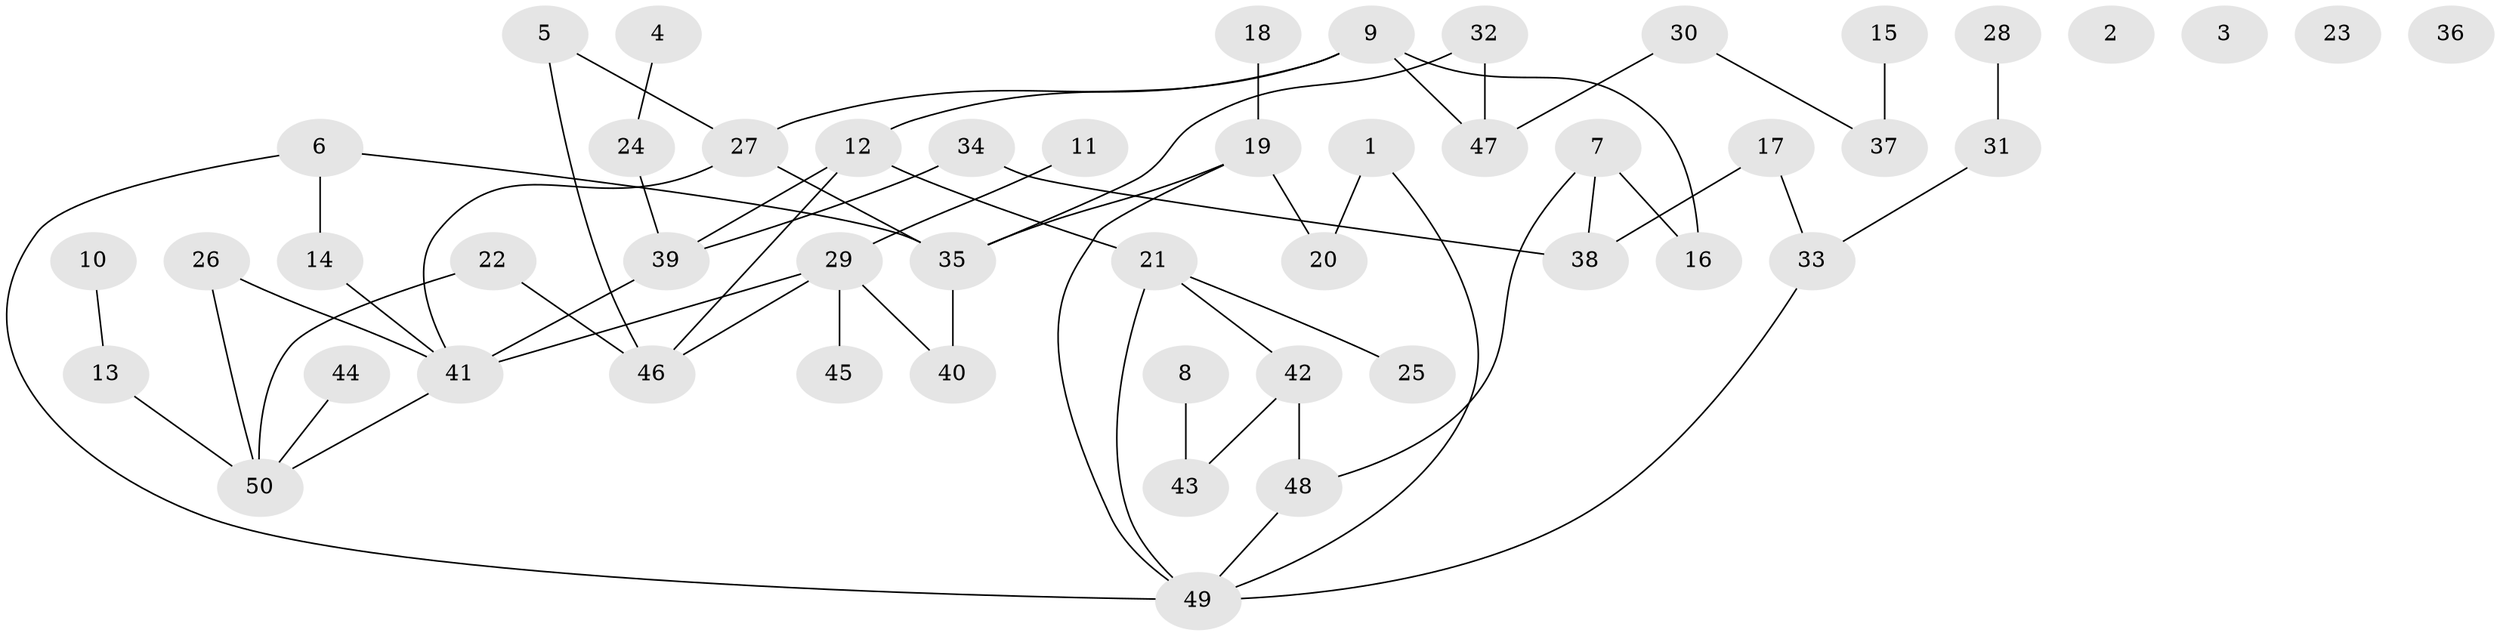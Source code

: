 // Generated by graph-tools (version 1.1) at 2025/49/03/09/25 03:49:12]
// undirected, 50 vertices, 60 edges
graph export_dot {
graph [start="1"]
  node [color=gray90,style=filled];
  1;
  2;
  3;
  4;
  5;
  6;
  7;
  8;
  9;
  10;
  11;
  12;
  13;
  14;
  15;
  16;
  17;
  18;
  19;
  20;
  21;
  22;
  23;
  24;
  25;
  26;
  27;
  28;
  29;
  30;
  31;
  32;
  33;
  34;
  35;
  36;
  37;
  38;
  39;
  40;
  41;
  42;
  43;
  44;
  45;
  46;
  47;
  48;
  49;
  50;
  1 -- 20;
  1 -- 49;
  4 -- 24;
  5 -- 27;
  5 -- 46;
  6 -- 14;
  6 -- 35;
  6 -- 49;
  7 -- 16;
  7 -- 38;
  7 -- 48;
  8 -- 43;
  9 -- 12;
  9 -- 16;
  9 -- 27;
  9 -- 47;
  10 -- 13;
  11 -- 29;
  12 -- 21;
  12 -- 39;
  12 -- 46;
  13 -- 50;
  14 -- 41;
  15 -- 37;
  17 -- 33;
  17 -- 38;
  18 -- 19;
  19 -- 20;
  19 -- 35;
  19 -- 49;
  21 -- 25;
  21 -- 42;
  21 -- 49;
  22 -- 46;
  22 -- 50;
  24 -- 39;
  26 -- 41;
  26 -- 50;
  27 -- 35;
  27 -- 41;
  28 -- 31;
  29 -- 40;
  29 -- 41;
  29 -- 45;
  29 -- 46;
  30 -- 37;
  30 -- 47;
  31 -- 33;
  32 -- 35;
  32 -- 47;
  33 -- 49;
  34 -- 38;
  34 -- 39;
  35 -- 40;
  39 -- 41;
  41 -- 50;
  42 -- 43;
  42 -- 48;
  44 -- 50;
  48 -- 49;
}
